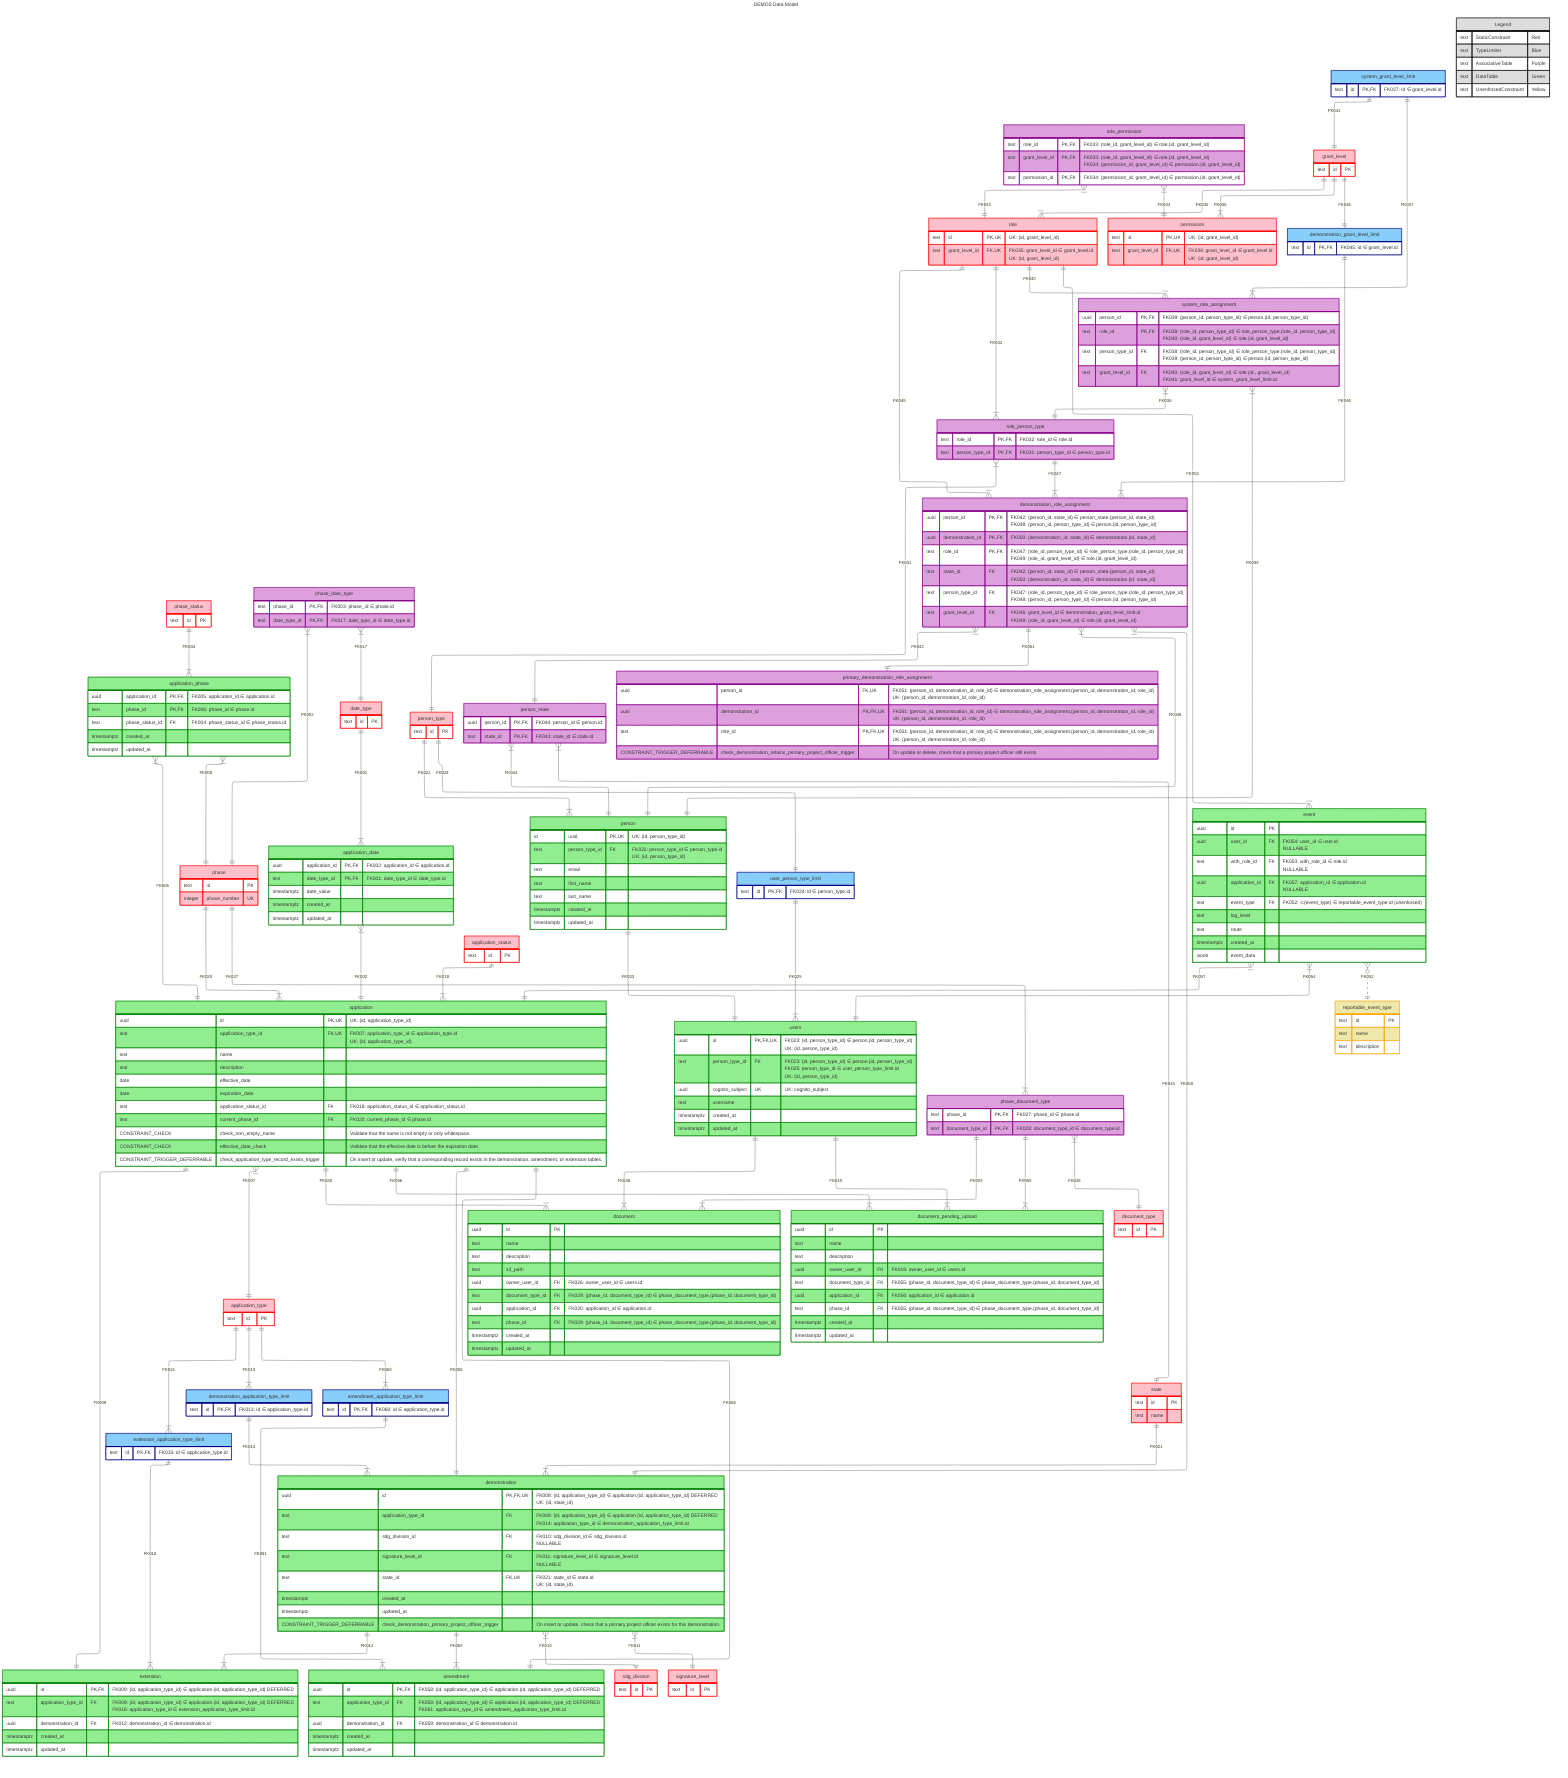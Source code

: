 ---
title: DEMOS Data Model
config:
  theme: default
  layout: elk
  elk:
    nodePlacementStrategy: NETWORK_SIMPLEX
---

erDiagram
  classDef staticConstraint stroke:red,fill:pink
  classDef unenforcedConstraint stroke:orange,fill:palegoldenrod
  classDef typeLimiter stroke:navy,fill:lightskyblue
  classDef dataTable stroke:green,fill:lightgreen
  classDef associativeTable stroke:darkmagenta,fill:plum
  classDef legend stroke:black,fill:#ddd

  phase_status ||--|{ application_phase  : "FK004"
  phase_date_type }|--|| phase : "FK003"
  phase_date_type }|--|| date_type: "FK017"
  application_phase }|--|| application : "FK005"
  date_type ||--|{ application_date  : "FK001"
  application_date }|--|| application : "FK002"
  application_phase }|--|| phase : "FK006"
  application }|--|| application_type : "FK007"
  application ||--|| demonstration : "FK008"
  application ||--|| extension : "FK009"
  application ||--|| amendment : "FK058"
  demonstration }|--|| sdg_division : "FK010"
  demonstration }|--|| signature_level : "FK011"
  demonstration ||--|{ extension : "FK012"
  demonstration ||--|{ amendment : "FK059"
  application_type ||--|{ demonstration_application_type_limit : "FK013"
  demonstration_application_type_limit ||--|{ demonstration : "FK014"
  application_type ||--|{ extension_application_type_limit : "FK015"
  extension_application_type_limit ||--|{ extension : "FK016"
  application_type ||--|{ amendment_application_type_limit : "FK060"
  amendment_application_type_limit ||--|{ amendment : "FK061"
  application_status ||--|{ application : "FK018"
  phase ||--|{ application : "FK020"
  state ||--|{ demonstration : "FK021"
  person_type ||--|{ person : "FK022"
  person ||--|| users : "FK023"
  person_type ||--|| user_person_type_limit : "FK024"
  user_person_type_limit ||--|{ users : "FK025"
  users ||--|{ document : "FK026"
  users ||--|{ document_pending_upload : "FK019"
  phase ||--|{ phase_document_type : "FK027"
  phase_document_type }|--|| document_type : "FK028"
  phase_document_type ||--|{ document : "FK029"
  phase_document_type ||--|{ document_pending_upload : "FK055"
  application ||--|{ document : "FK030"
  application ||--|{ document_pending_upload : "FK056"
  role_person_type }|--|| person_type : "FK031"
  role ||--|{ role_person_type : "FK032"
  role_permission }|--|| role : "FK033"
  role_permission }|--|| permission : "FK034"
  grant_level ||--|{ role : "FK035"
  grant_level ||--|{ permission : "FK036"
  system_grant_level_limit ||--|{ system_role_assignment : "FK037"
  system_role_assignment }|--|| role_person_type : "FK038"
  system_role_assignment }|--|| person : "FK039"
  role ||--|{ system_role_assignment : "FK040"
  system_grant_level_limit ||--|| grant_level : "FK041"
  demonstration_role_assignment }|--|| person_state : "FK042"
  person_state }|--|| state : "FK043"
  person_state }|--|| person : "FK044"
  grant_level ||--|| demonstration_grant_level_limit : "FK045"
  demonstration_grant_level_limit ||--|{ demonstration_role_assignment : "FK046"
  role_person_type ||--|{ demonstration_role_assignment : "FK047"
  demonstration_role_assignment }|--|| person : "FK048"
  role ||--|{ demonstration_role_assignment : "FK049"
  demonstration_role_assignment }|--|| demonstration : "FK050"
  demonstration_role_assignment ||--|| primary_demonstration_role_assignment : "FK051"
  event }|--|| application: "FK057"
  event }O..|| reportable_event_type : "FK052"
  role ||--|{ event : "FK053"
  event }|--|| users : "FK054"

  %% Static Constraints
  application_status:::staticConstraint {
    text id PK
  }

  application_type:::staticConstraint {
    text id PK
  }

  sdg_division:::staticConstraint {
    text id PK
  }

  date_type:::staticConstraint {
    text id PK
  }

  document_type:::staticConstraint {
    text id PK
  }

  grant_level:::staticConstraint {
    text id PK
  }

  person_type:::staticConstraint {
    text id PK
  }

  permission:::staticConstraint {
    text id PK, UK "UK: (id, grant_level_id)"
    text grant_level_id FK, UK "FK036: grant_level_id ∈ grant_level.id<br>UK: (id, grant_level_id)"
  }

  phase:::staticConstraint {
    text id PK
    integer phase_number UK
  }

  phase_status:::staticConstraint {
    text id PK
  }

  role:::staticConstraint {
    text id PK, UK "UK: (id, grant_level_id)"
    text grant_level_id FK, UK "FK035: grant_level_id ∈ grant_level.id<br>UK: (id, grant_level_id)"
  }

  signature_level:::staticConstraint {
    text id PK
  }

  state:::staticConstraint {
    text id PK
    text name
  }

  %% Unenforced Constraints
  reportable_event_type:::unenforcedConstraint {
    text id PK
    text name
    text description
  }

  %% Type Limiters
  amendment_application_type_limit:::typeLimiter {
    text id PK, FK "FK060: id ∈ application_type.id"
  }

  demonstration_application_type_limit:::typeLimiter {
    text id PK, FK "FK013: id ∈ application_type.id"
  }

  demonstration_grant_level_limit:::typeLimiter {
    text id PK, FK "FK045: id ∈ grant_level.id"
  }

  extension_application_type_limit:::typeLimiter {
    text id PK, FK "FK015: id ∈ application_type.id"
  }

  system_grant_level_limit:::typeLimiter {
    text id PK, FK "FK037: id ∈ grant_level.id"
  }

  user_person_type_limit:::typeLimiter {
    text id PK, FK "FK024: id ∈ person_type.id"
  }

  %% Data Tables
  amendment:::dataTable {
    uuid id PK, FK "FK058: (id, application_type_id) ∈ application.(id, application_type_id) DEFERRED"
    text application_type_id FK "FK058: (id, application_type_id) ∈ application.(id, application_type_id) DEFERRED<br>FK061: application_type_id ∈ amendment_application_type_limit.id"
    uuid demonstration_id FK "FK059: demonstration_id ∈ demonstration.id"
    timestamptz created_at
    timestamptz updated_at
  }

  application:::dataTable {
    uuid id PK, UK "UK: (id, application_type_id)"
    text application_type_id FK, UK "FK007: application_type_id ∈ application_type.id<br>UK: (id, application_type_id)"
    text name
    text description
    date effective_date
    date expiration_date
    text application_status_id FK "FK018: application_status_id ∈ application_status.id"
    text current_phase_id FK "FK020: current_phase_id ∈ phase.id"
    CONSTRAINT_CHECK check_non_empty_name "Validate that the name is not empty or only whitespace."
    CONSTRAINT_CHECK effective_date_check "Validate that the effective date is before the expiration date."
    CONSTRAINT_TRIGGER_DEFERRABLE check_application_type_record_exists_trigger "On insert or update, verify that a corresponding record exists in the demonstration, amendment, or extension tables."
  }

  application_date:::dataTable {
    uuid application_id PK, FK "FK002: application_id ∈ application.id"
    text date_type_id PK, FK "FK001: date_type_id ∈ date_type.id"
    timestamptz date_value
    timestamptz created_at
    timestamptz updated_at
  }

  application_phase:::dataTable {
    uuid application_id PK, FK "FK005: application_id ∈ application.id"
    text phase_id PK, FK "FK006: phase_id ∈ phase.id"
    text phase_status_id FK "FK004: phase_status_id ∈ phase_status.id"
    timestamptz created_at
    timestamptz updated_at
  }

  demonstration:::dataTable {
    uuid id PK, FK, UK "FK008: (id, application_type_id) ∈ application.(id, application_type_id) DEFERRED<br>UK: (id, state_id)"
    text application_type_id FK "FK008: (id, application_type_id) ∈ application.(id, application_type_id) DEFERRED<br>FK014: application_type_id ∈ demonstration_application_type_limit.id"
    text sdg_division_id FK "FK010: sdg_division_id ∈ sdg_division.id<br>NULLABLE"
    text signature_level_id FK "FK011: signature_level_id ∈ signature_level.id<br>NULLABLE"
    text state_id FK, UK "FK021: state_id ∈ state.id<br>UK: (id, state_id)"
    timestamptz created_at
    timestamptz updated_at
    CONSTRAINT_TRIGGER_DEFERRABLE check_demonstration_primary_project_officer_trigger "On insert or update, check that a primary project officer exists for this demonstration."
  }

  document:::dataTable {
    uuid id PK
    text name
    text description
    text s3_path
    uuid owner_user_id FK "FK026: owner_user_id ∈ users.id"
    text document_type_id FK "FK029: (phase_id, document_type_id) ∈ phase_document_type.(phase_id, document_type_id)"
    uuid application_id FK "FK030: application_id ∈ application.id"
    text phase_id FK "FK029: (phase_id, document_type_id) ∈ phase_document_type.(phase_id, document_type_id)"
    timestamptz created_at
    timestamptz updated_at
  }

  document_pending_upload:::dataTable {
    uuid id PK
    text name
    text description
    uuid owner_user_id FK "FK019: owner_user_id ∈ users.id"
    text document_type_id FK "FK055: (phase_id, document_type_id) ∈ phase_document_type.(phase_id, document_type_id)"
    uuid application_id FK "FK056: application_id ∈ application.id"
    text phase_id FK "FK055: (phase_id, document_type_id) ∈ phase_document_type.(phase_id, document_type_id)"
    timestamptz created_at
    timestamptz updated_at
  }

  event:::dataTable {
    uuid id PK
    uuid user_id FK "FK054: user_id ∈ user.id<br>NULLABLE"
    text with_role_id FK "FK053: with_role_id ∈ role.id<br>NULLABLE"
    uuid application_id FK "FK057: application_id ∈ application.id<br>NULLABLE"
    text event_type FK "FK052: ⊂(event_type) ∈ reportable_event_type.id (unenforced)"
    text log_level
    text route
    timestamptz created_at
    jsonb event_data
  }

  extension:::dataTable {
    uuid id PK, FK "FK009: (id, application_type_id) ∈ application.(id, application_type_id) DEFERRED"
    text application_type_id FK "FK009: (id, application_type_id) ∈ application.(id, application_type_id) DEFERRED<br>FK016: application_type_id ∈ extension_application_type_limit.id"
    uuid demonstration_id FK "FK012: demonstration_id ∈ demonstration.id"
    timestamptz created_at
    timestamptz updated_at
  }

  person:::dataTable {
    id uuid PK, UK "UK: (id, person_type_id)"
    text person_type_id FK "FK022: person_type_id ∈ person_type.id<br>UK: (id, person_type_id)"
    text email
    text first_name
    text last_name
    timestamptz created_at
    timestamptz updated_at
  }

  users:::dataTable {
    uuid id PK, FK, UK "FK023: (id, person_type_id) ∈ person.(id, person_type_id)<br>UK: (id, person_type_id)"
    text person_type_id FK "FK023: (id, person_type_id) ∈ person.(id, person_type_id)<br>FK025: person_type_id ∈ user_person_type_limit.id<br>UK: (id, person_type_id)"
    uuid cognito_subject UK "UK: cognito_subject"
    text username
    timestamptz created_at
    timestamptz updated_at
  }

  %% Associative Tables
  demonstration_role_assignment:::associativeTable {
    uuid person_id PK, FK "FK042: (person_id, state_id) ∈ person_state.(person_id, state_id)<br>FK048: (person_id, person_type_id) ∈ person.(id, person_type_id)"
    uuid demonstration_id PK, FK "FK050: (demonstration_id, state_id) ∈ demonstration.(id, state_id)"
    text role_id PK, FK "FK047: (role_id, person_type_id) ∈ role_person_type.(role_id, person_type_id)<br>FK049: (role_id, grant_level_id) ∈ role.(id, grant_level_id)"
    text state_id FK "FK042: (person_id, state_id) ∈ person_state.(person_id, state_id)<br>FK050: (demonstration_id, state_id) ∈ demonstration.(id, state_id)"
    text person_type_id FK "FK047: (role_id, person_type_id) ∈ role_person_type.(role_id, person_type_id)<br>FK048: (person_id, person_type_id) ∈ person.(id, person_type_id)"
    text grant_level_id FK "FK046: grant_level_id ∈ demonstration_grant_level_limit.id<br>FK049: (role_id, grant_level_id) ∈ role.(id, grant_level_id)"
  }

  person_state:::associativeTable {
    uuid person_id PK, FK "FK044: person_id ∈ person.id"
    text state_id PK, FK "FK043: state_id ∈ state.id"
  }

  system_role_assignment:::associativeTable {
    uuid person_id PK, FK "FK039: (person_id, person_type_id) ∈ person.(id, person_type_id)"
    text role_id PK, FK "FK038: (role_id, person_type_id) ∈ role_person_type.(role_id, person_type_id)<br>FK040: (role_id, grant_level_id) ∈ role.(id, grant_level_id)"
    text person_type_id FK "FK038: (role_id, person_type_id) ∈ role_person_type.(role_id, person_type_id)<br>FK039: (person_id, person_type_id) ∈ person.(id, person_type_id)"
    text grant_level_id FK "FK040: (role_id, grant_level_id) ∈ role.(id., grant_level_id)<br>FK041: grant_level_id ∈ system_grant_level_limit.id"
  }

  phase_date_type:::associativeTable {
    text phase_id PK, FK "FK003: phase_id ∈ phase.id"
    text date_type_id PK, FK "FK017: date_type_id ∈ date_type.id"
  }

  phase_document_type:::associativeTable {
    text phase_id PK, FK "FK027: phase_id ∈ phase.id"
    text document_type_id PK, FK "FK028: document_type_id ∈ document_type.id"
  }

  primary_demonstration_role_assignment:::associativeTable {
    uuid person_id FK, UK "FK051: (person_id, demonstration_id, role_id) ∈ demonstration_role_assignment.(person_id, demonstration_id, role_id)<br>UK: (person_id, demonstration_id, role_id)"
    uuid demonstration_id PK, FK, UK "FK051: (person_id, demonstration_id, role_id) ∈ demonstration_role_assignment.(person_id, demonstration_id, role_id)<br>UK: (person_id, demonstration_id, role_id)"
    text role_id PK, FK, UK "FK051: (person_id, demonstration_id, role_id) ∈ demonstration_role_assignment.(person_id, demonstration_id, role_id)<br>UK: (person_id, demonstration_id, role_id)"
    CONSTRAINT_TRIGGER_DEFERRABLE check_demonstration_retains_primary_project_officer_trigger "On update or delete, check that a primary project officer still exists."
  }

  role_permission:::associativeTable {
    text role_id PK, FK "FK033: (role_id, grant_level_id) ∈ role.(id, grant_level_id)"
    text grant_level_id PK, FK "FK033: (role_id, grant_level_id) ∈ role.(id, grant_level_id)<br>FK034: (permission_id, grant_level_id) ∈ permission.(id, grant_level_id)"
    text permission_id PK, FK "FK034: (permission_id, grant_level_id) ∈ permission.(id, grant_level_id)"
  }

  role_person_type:::associativeTable {
    text role_id PK, FK "FK032: role_id ∈ role.id"
    text person_type_id PK, FK "FK031: person_type_id ∈ person_type.id"
  }

  %% Legend
  Legend:::legend {
    text StaticConstraint "Red"
    text TypeLimiter "Blue"
    text AssociativeTable "Purple"
    text DataTable "Green"
    text UnenforcedConstraint "Yellow"
  }